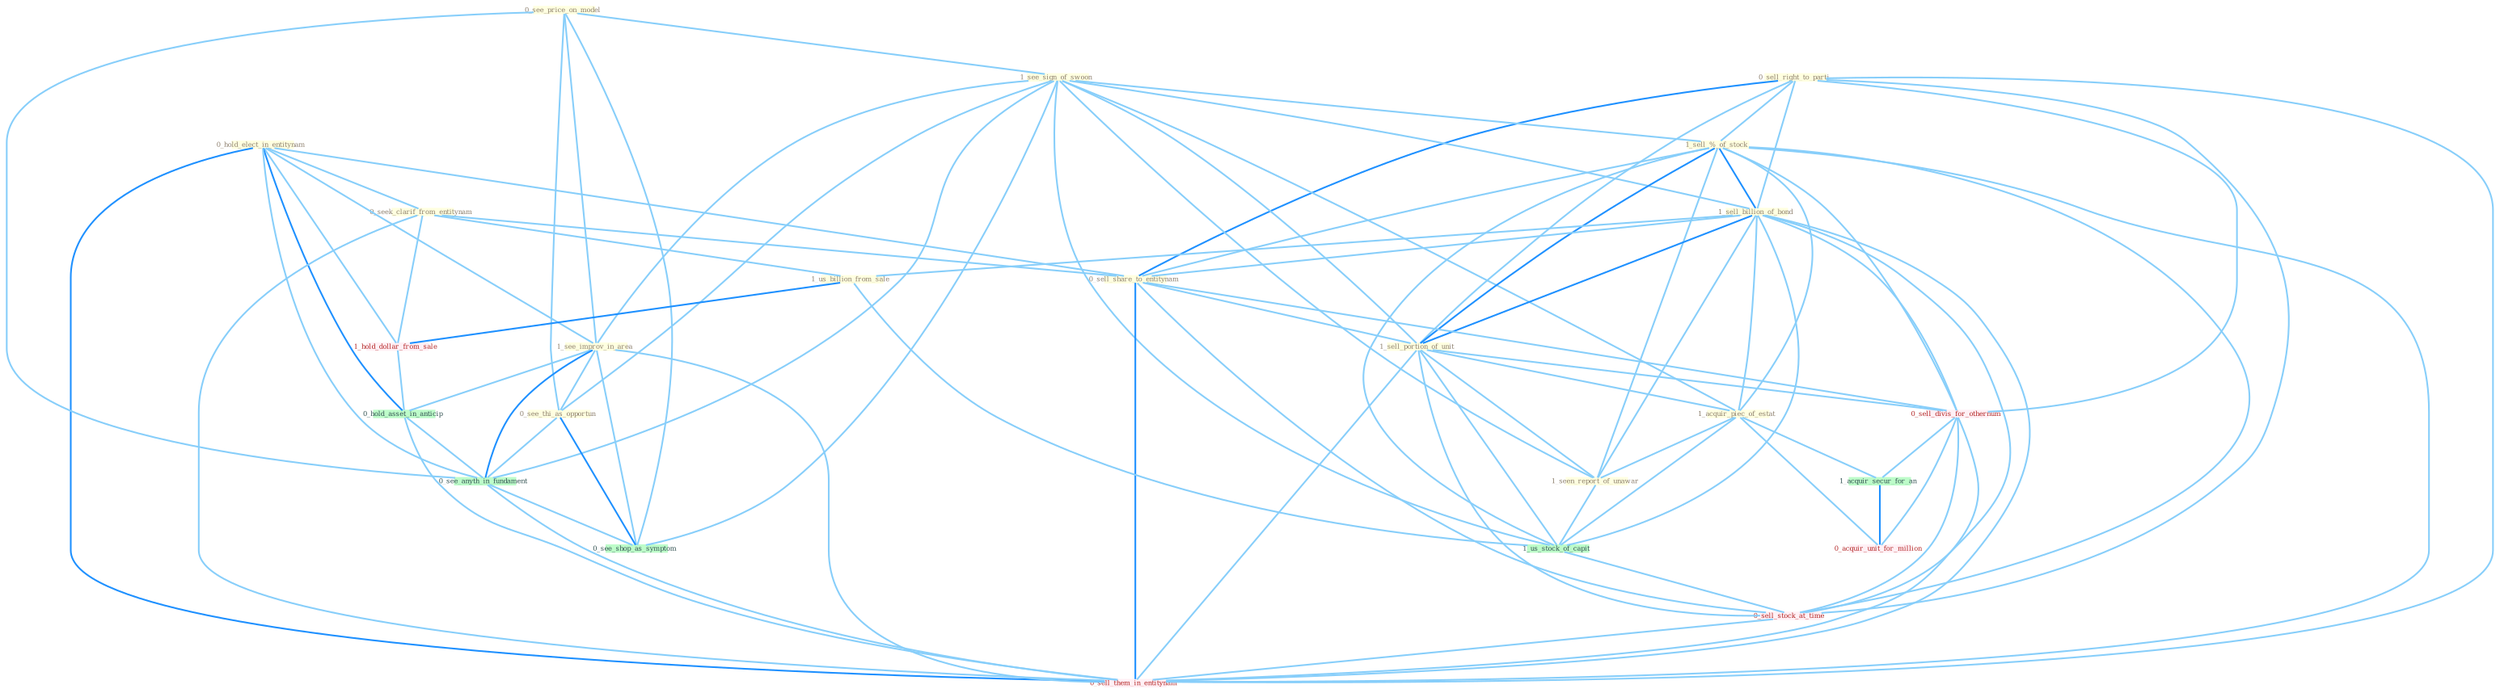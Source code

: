Graph G{ 
    node
    [shape=polygon,style=filled,width=.5,height=.06,color="#BDFCC9",fixedsize=true,fontsize=4,
    fontcolor="#2f4f4f"];
    {node
    [color="#ffffe0", fontcolor="#8b7d6b"] "0_hold_elect_in_entitynam " "0_see_price_on_model " "0_sell_right_to_parti " "1_see_sign_of_swoon " "1_sell_%_of_stock " "1_sell_billion_of_bond " "0_seek_clarif_from_entitynam " "0_sell_share_to_entitynam " "1_see_improv_in_area " "1_sell_portion_of_unit " "1_acquir_piec_of_estat " "1_us_billion_from_sale " "1_seen_report_of_unawar " "0_see_thi_as_opportun "}
{node [color="#fff0f5", fontcolor="#b22222"] "0_sell_divis_for_othernum " "1_hold_dollar_from_sale " "0_sell_stock_at_time " "0_acquir_unit_for_million " "0_sell_them_in_entitynam "}
edge [color="#B0E2FF"];

	"0_hold_elect_in_entitynam " -- "0_seek_clarif_from_entitynam " [w="1", color="#87cefa" ];
	"0_hold_elect_in_entitynam " -- "0_sell_share_to_entitynam " [w="1", color="#87cefa" ];
	"0_hold_elect_in_entitynam " -- "1_see_improv_in_area " [w="1", color="#87cefa" ];
	"0_hold_elect_in_entitynam " -- "1_hold_dollar_from_sale " [w="1", color="#87cefa" ];
	"0_hold_elect_in_entitynam " -- "0_hold_asset_in_anticip " [w="2", color="#1e90ff" , len=0.8];
	"0_hold_elect_in_entitynam " -- "0_see_anyth_in_fundament " [w="1", color="#87cefa" ];
	"0_hold_elect_in_entitynam " -- "0_sell_them_in_entitynam " [w="2", color="#1e90ff" , len=0.8];
	"0_see_price_on_model " -- "1_see_sign_of_swoon " [w="1", color="#87cefa" ];
	"0_see_price_on_model " -- "1_see_improv_in_area " [w="1", color="#87cefa" ];
	"0_see_price_on_model " -- "0_see_thi_as_opportun " [w="1", color="#87cefa" ];
	"0_see_price_on_model " -- "0_see_anyth_in_fundament " [w="1", color="#87cefa" ];
	"0_see_price_on_model " -- "0_see_shop_as_symptom " [w="1", color="#87cefa" ];
	"0_sell_right_to_parti " -- "1_sell_%_of_stock " [w="1", color="#87cefa" ];
	"0_sell_right_to_parti " -- "1_sell_billion_of_bond " [w="1", color="#87cefa" ];
	"0_sell_right_to_parti " -- "0_sell_share_to_entitynam " [w="2", color="#1e90ff" , len=0.8];
	"0_sell_right_to_parti " -- "1_sell_portion_of_unit " [w="1", color="#87cefa" ];
	"0_sell_right_to_parti " -- "0_sell_divis_for_othernum " [w="1", color="#87cefa" ];
	"0_sell_right_to_parti " -- "0_sell_stock_at_time " [w="1", color="#87cefa" ];
	"0_sell_right_to_parti " -- "0_sell_them_in_entitynam " [w="1", color="#87cefa" ];
	"1_see_sign_of_swoon " -- "1_sell_%_of_stock " [w="1", color="#87cefa" ];
	"1_see_sign_of_swoon " -- "1_sell_billion_of_bond " [w="1", color="#87cefa" ];
	"1_see_sign_of_swoon " -- "1_see_improv_in_area " [w="1", color="#87cefa" ];
	"1_see_sign_of_swoon " -- "1_sell_portion_of_unit " [w="1", color="#87cefa" ];
	"1_see_sign_of_swoon " -- "1_acquir_piec_of_estat " [w="1", color="#87cefa" ];
	"1_see_sign_of_swoon " -- "1_seen_report_of_unawar " [w="1", color="#87cefa" ];
	"1_see_sign_of_swoon " -- "0_see_thi_as_opportun " [w="1", color="#87cefa" ];
	"1_see_sign_of_swoon " -- "1_us_stock_of_capit " [w="1", color="#87cefa" ];
	"1_see_sign_of_swoon " -- "0_see_anyth_in_fundament " [w="1", color="#87cefa" ];
	"1_see_sign_of_swoon " -- "0_see_shop_as_symptom " [w="1", color="#87cefa" ];
	"1_sell_%_of_stock " -- "1_sell_billion_of_bond " [w="2", color="#1e90ff" , len=0.8];
	"1_sell_%_of_stock " -- "0_sell_share_to_entitynam " [w="1", color="#87cefa" ];
	"1_sell_%_of_stock " -- "1_sell_portion_of_unit " [w="2", color="#1e90ff" , len=0.8];
	"1_sell_%_of_stock " -- "1_acquir_piec_of_estat " [w="1", color="#87cefa" ];
	"1_sell_%_of_stock " -- "1_seen_report_of_unawar " [w="1", color="#87cefa" ];
	"1_sell_%_of_stock " -- "0_sell_divis_for_othernum " [w="1", color="#87cefa" ];
	"1_sell_%_of_stock " -- "1_us_stock_of_capit " [w="1", color="#87cefa" ];
	"1_sell_%_of_stock " -- "0_sell_stock_at_time " [w="1", color="#87cefa" ];
	"1_sell_%_of_stock " -- "0_sell_them_in_entitynam " [w="1", color="#87cefa" ];
	"1_sell_billion_of_bond " -- "0_sell_share_to_entitynam " [w="1", color="#87cefa" ];
	"1_sell_billion_of_bond " -- "1_sell_portion_of_unit " [w="2", color="#1e90ff" , len=0.8];
	"1_sell_billion_of_bond " -- "1_acquir_piec_of_estat " [w="1", color="#87cefa" ];
	"1_sell_billion_of_bond " -- "1_us_billion_from_sale " [w="1", color="#87cefa" ];
	"1_sell_billion_of_bond " -- "1_seen_report_of_unawar " [w="1", color="#87cefa" ];
	"1_sell_billion_of_bond " -- "0_sell_divis_for_othernum " [w="1", color="#87cefa" ];
	"1_sell_billion_of_bond " -- "1_us_stock_of_capit " [w="1", color="#87cefa" ];
	"1_sell_billion_of_bond " -- "0_sell_stock_at_time " [w="1", color="#87cefa" ];
	"1_sell_billion_of_bond " -- "0_sell_them_in_entitynam " [w="1", color="#87cefa" ];
	"0_seek_clarif_from_entitynam " -- "0_sell_share_to_entitynam " [w="1", color="#87cefa" ];
	"0_seek_clarif_from_entitynam " -- "1_us_billion_from_sale " [w="1", color="#87cefa" ];
	"0_seek_clarif_from_entitynam " -- "1_hold_dollar_from_sale " [w="1", color="#87cefa" ];
	"0_seek_clarif_from_entitynam " -- "0_sell_them_in_entitynam " [w="1", color="#87cefa" ];
	"0_sell_share_to_entitynam " -- "1_sell_portion_of_unit " [w="1", color="#87cefa" ];
	"0_sell_share_to_entitynam " -- "0_sell_divis_for_othernum " [w="1", color="#87cefa" ];
	"0_sell_share_to_entitynam " -- "0_sell_stock_at_time " [w="1", color="#87cefa" ];
	"0_sell_share_to_entitynam " -- "0_sell_them_in_entitynam " [w="2", color="#1e90ff" , len=0.8];
	"1_see_improv_in_area " -- "0_see_thi_as_opportun " [w="1", color="#87cefa" ];
	"1_see_improv_in_area " -- "0_hold_asset_in_anticip " [w="1", color="#87cefa" ];
	"1_see_improv_in_area " -- "0_see_anyth_in_fundament " [w="2", color="#1e90ff" , len=0.8];
	"1_see_improv_in_area " -- "0_see_shop_as_symptom " [w="1", color="#87cefa" ];
	"1_see_improv_in_area " -- "0_sell_them_in_entitynam " [w="1", color="#87cefa" ];
	"1_sell_portion_of_unit " -- "1_acquir_piec_of_estat " [w="1", color="#87cefa" ];
	"1_sell_portion_of_unit " -- "1_seen_report_of_unawar " [w="1", color="#87cefa" ];
	"1_sell_portion_of_unit " -- "0_sell_divis_for_othernum " [w="1", color="#87cefa" ];
	"1_sell_portion_of_unit " -- "1_us_stock_of_capit " [w="1", color="#87cefa" ];
	"1_sell_portion_of_unit " -- "0_sell_stock_at_time " [w="1", color="#87cefa" ];
	"1_sell_portion_of_unit " -- "0_sell_them_in_entitynam " [w="1", color="#87cefa" ];
	"1_acquir_piec_of_estat " -- "1_seen_report_of_unawar " [w="1", color="#87cefa" ];
	"1_acquir_piec_of_estat " -- "1_acquir_secur_for_an " [w="1", color="#87cefa" ];
	"1_acquir_piec_of_estat " -- "1_us_stock_of_capit " [w="1", color="#87cefa" ];
	"1_acquir_piec_of_estat " -- "0_acquir_unit_for_million " [w="1", color="#87cefa" ];
	"1_us_billion_from_sale " -- "1_us_stock_of_capit " [w="1", color="#87cefa" ];
	"1_us_billion_from_sale " -- "1_hold_dollar_from_sale " [w="2", color="#1e90ff" , len=0.8];
	"1_seen_report_of_unawar " -- "1_us_stock_of_capit " [w="1", color="#87cefa" ];
	"0_see_thi_as_opportun " -- "0_see_anyth_in_fundament " [w="1", color="#87cefa" ];
	"0_see_thi_as_opportun " -- "0_see_shop_as_symptom " [w="2", color="#1e90ff" , len=0.8];
	"0_sell_divis_for_othernum " -- "1_acquir_secur_for_an " [w="1", color="#87cefa" ];
	"0_sell_divis_for_othernum " -- "0_sell_stock_at_time " [w="1", color="#87cefa" ];
	"0_sell_divis_for_othernum " -- "0_acquir_unit_for_million " [w="1", color="#87cefa" ];
	"0_sell_divis_for_othernum " -- "0_sell_them_in_entitynam " [w="1", color="#87cefa" ];
	"1_acquir_secur_for_an " -- "0_acquir_unit_for_million " [w="2", color="#1e90ff" , len=0.8];
	"1_us_stock_of_capit " -- "0_sell_stock_at_time " [w="1", color="#87cefa" ];
	"1_hold_dollar_from_sale " -- "0_hold_asset_in_anticip " [w="1", color="#87cefa" ];
	"0_hold_asset_in_anticip " -- "0_see_anyth_in_fundament " [w="1", color="#87cefa" ];
	"0_hold_asset_in_anticip " -- "0_sell_them_in_entitynam " [w="1", color="#87cefa" ];
	"0_sell_stock_at_time " -- "0_sell_them_in_entitynam " [w="1", color="#87cefa" ];
	"0_see_anyth_in_fundament " -- "0_see_shop_as_symptom " [w="1", color="#87cefa" ];
	"0_see_anyth_in_fundament " -- "0_sell_them_in_entitynam " [w="1", color="#87cefa" ];
}